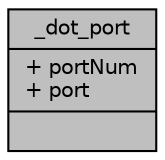 digraph "_dot_port"
{
  edge [fontname="Helvetica",fontsize="10",labelfontname="Helvetica",labelfontsize="10"];
  node [fontname="Helvetica",fontsize="10",shape=record];
  Node1 [label="{_dot_port\n|+ portNum\l+ port\l|}",height=0.2,width=0.4,color="black", fillcolor="grey75", style="filled", fontcolor="black"];
}
